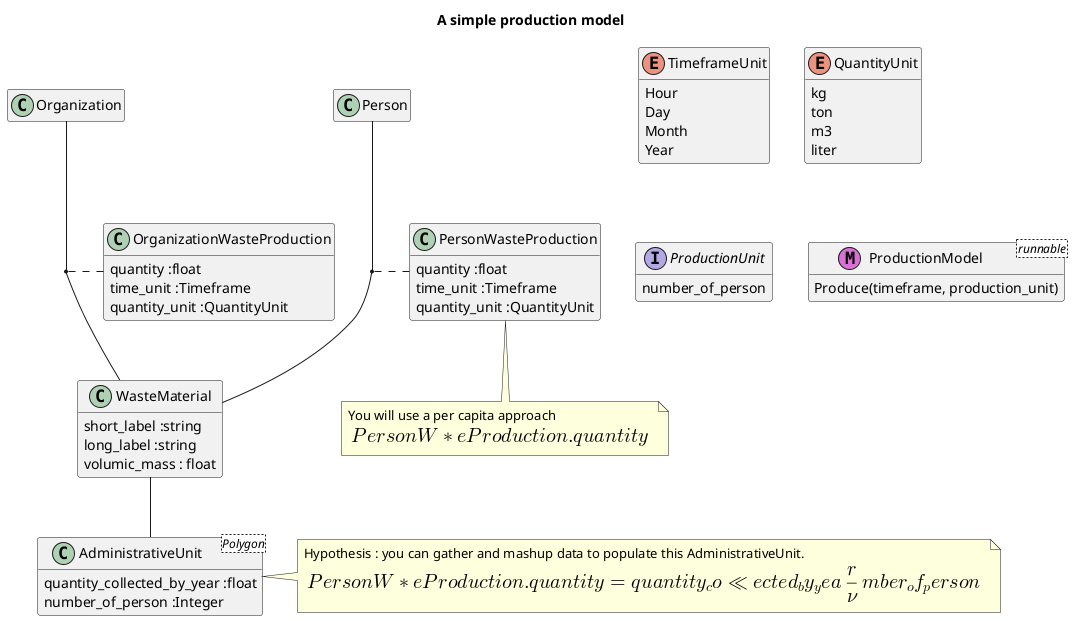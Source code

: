 @startuml
Title A simple production model
hide empty members
class Organization
class Person

class WasteMaterial {
short_label :string
long_label :string
volumic_mass : float
}

class PersonWasteProduction {
quantity :float
time_unit :Timeframe
quantity_unit :QuantityUnit
}
note bottom
You will use a per capita approach
<math> PersonWasteProduction.quantity  </math>
end note
(Person, WasteMaterial) ..  PersonWasteProduction

class OrganizationWasteProduction {
quantity :float
time_unit :Timeframe
quantity_unit :QuantityUnit
}
(Organization, WasteMaterial) ..  OrganizationWasteProduction

Enum TimeframeUnit {
Hour
Day
Month
Year
}
enum QuantityUnit {
kg
ton
m3
liter
}

Interface ProductionUnit {
number_of_person
}

class AdministrativeUnit<Polygon> {
quantity_collected_by_year :float
number_of_person :Integer
}
WasteMaterial -- AdministrativeUnit

note right
Hypothesis : you can gather and mashup data to populate this AdministrativeUnit.
'<math>d/dxf(x)=lim_(h->0)(f(x+h)-f(x))/h</math>
<math> PersonWasteProduction.quantity = quantity_collected_by_year / number_of_person </math>
end note

class ProductionModel<runnable> << (M,orchid) >> {
Produce(timeframe, production_unit)
}

@enduml